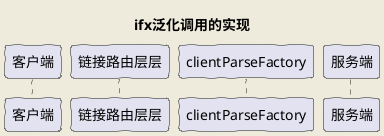 @startuml
'https://plantuml.com/sequence-diagram

title ifx泛化调用的实现
skinparam backgroundColor #EEEBDC
skinparam handwritten true

autonumber
participant 客户端 as client
participant clientParseFactory

participant 链接路由层层 as route

participant clientParseFactory

participant 服务端 as server
@enduml